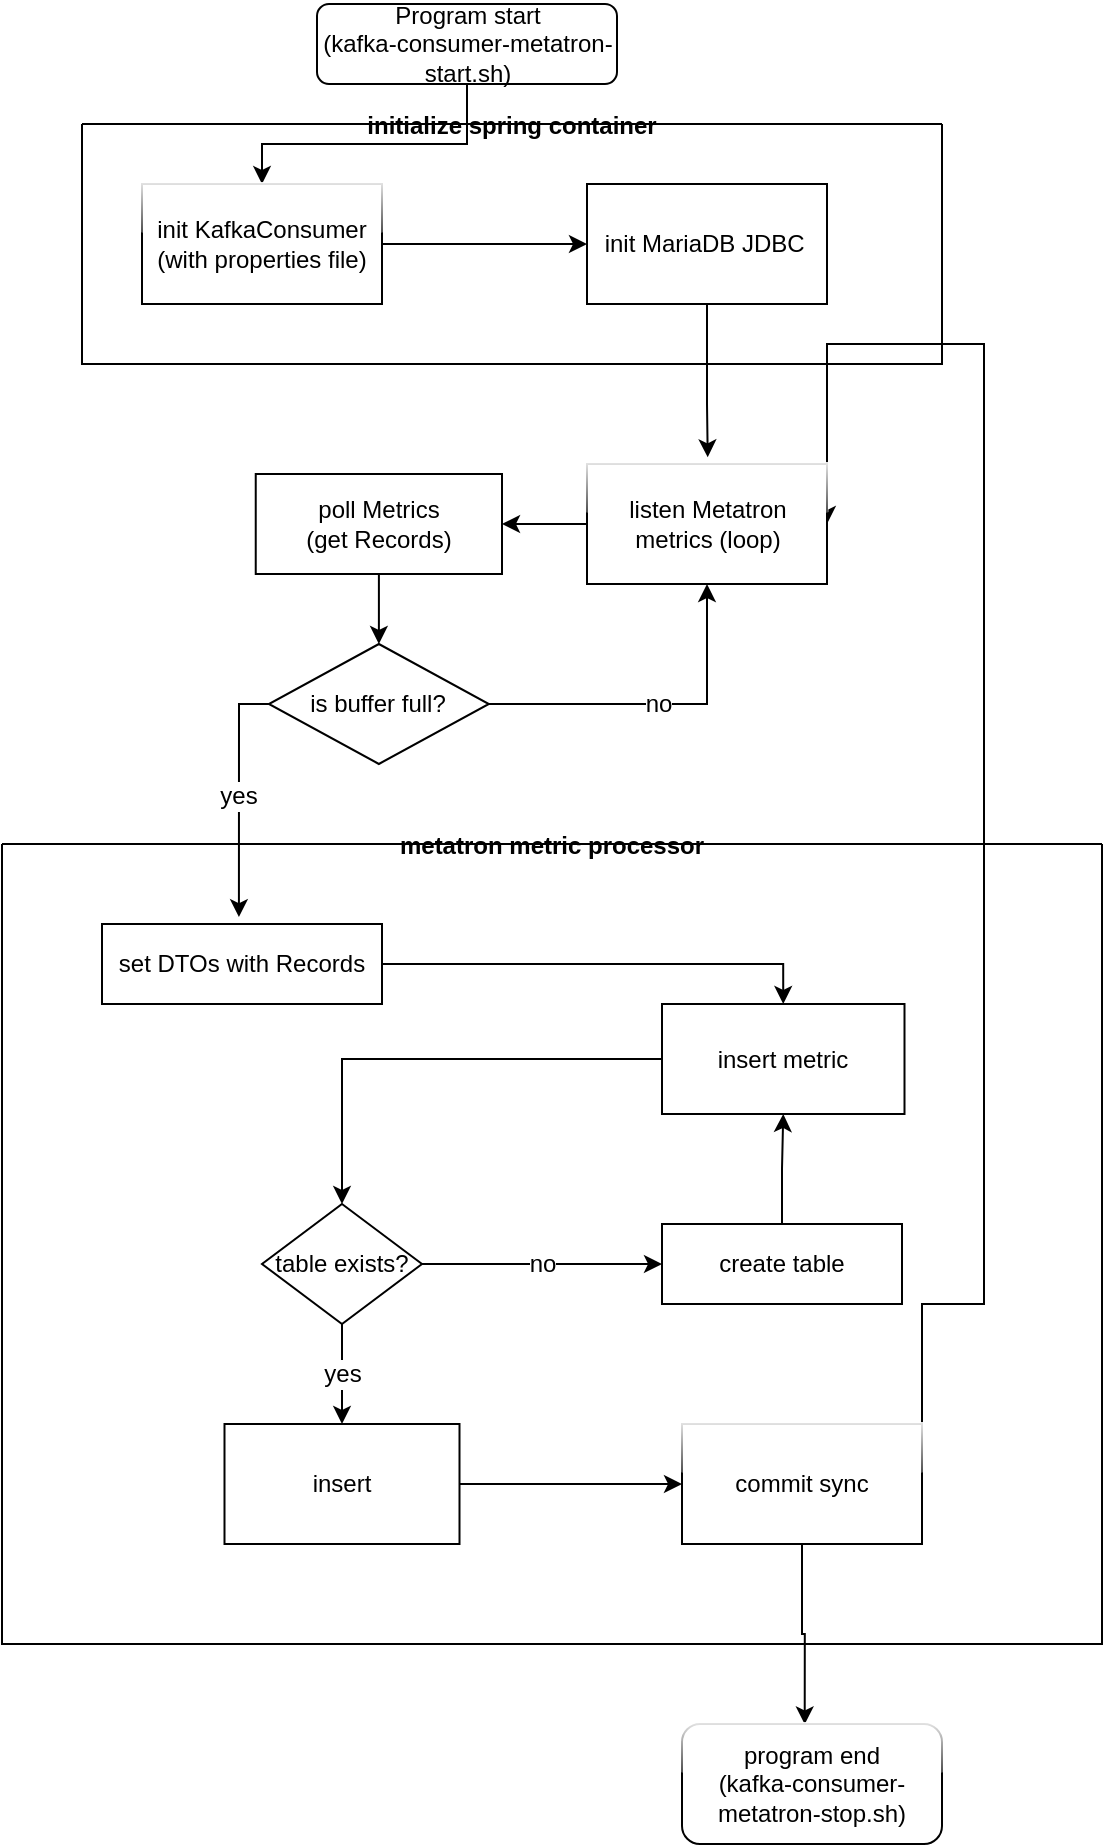 <mxfile version="16.1.0" type="github"><diagram id="-GFxKePVZpb4c7HgOOVU" name="Page-1"><mxGraphModel dx="2010" dy="1405" grid="1" gridSize="10" guides="1" tooltips="1" connect="1" arrows="1" fold="1" page="1" pageScale="1" pageWidth="827" pageHeight="1169" math="0" shadow="0"><root><mxCell id="WIyWlLk6GJQsqaUBKTNV-0"/><mxCell id="WIyWlLk6GJQsqaUBKTNV-1" parent="WIyWlLk6GJQsqaUBKTNV-0"/><mxCell id="WIyWlLk6GJQsqaUBKTNV-3" value="Program start&lt;br&gt;(kafka-consumer-metatron-start.sh)" style="rounded=1;whiteSpace=wrap;html=1;fontSize=12;glass=0;strokeWidth=1;shadow=0;" parent="WIyWlLk6GJQsqaUBKTNV-1" vertex="1"><mxGeometry x="296.5" y="100" width="150" height="40" as="geometry"/></mxCell><mxCell id="2UEM18uzsjFuatr_w3ag-2" style="edgeStyle=orthogonalEdgeStyle;rounded=0;orthogonalLoop=1;jettySize=auto;html=1;entryX=0.5;entryY=0;entryDx=0;entryDy=0;" parent="WIyWlLk6GJQsqaUBKTNV-1" source="2UEM18uzsjFuatr_w3ag-0" target="Ybq-xq-c1difcIJ6f2QF-16" edge="1"><mxGeometry relative="1" as="geometry"><mxPoint x="371.5" y="590" as="targetPoint"/></mxGeometry></mxCell><mxCell id="2UEM18uzsjFuatr_w3ag-0" value="&lt;span&gt;poll Metrics&lt;br&gt;(get Records)&lt;br&gt;&lt;/span&gt;" style="rounded=0;whiteSpace=wrap;html=1;" parent="WIyWlLk6GJQsqaUBKTNV-1" vertex="1"><mxGeometry x="265.87" y="335" width="123.13" height="50" as="geometry"/></mxCell><mxCell id="5iEECRCSZP7Xa6Nx2gpV-20" style="edgeStyle=orthogonalEdgeStyle;rounded=0;orthogonalLoop=1;jettySize=auto;html=1;entryX=1;entryY=0.5;entryDx=0;entryDy=0;fontFamily=Helvetica;fontSize=12;fontColor=default;strokeColor=default;exitX=1;exitY=0.5;exitDx=0;exitDy=0;" parent="WIyWlLk6GJQsqaUBKTNV-1" source="5iEECRCSZP7Xa6Nx2gpV-21" target="5iEECRCSZP7Xa6Nx2gpV-22" edge="1"><mxGeometry relative="1" as="geometry"><Array as="points"><mxPoint x="630" y="750"/><mxPoint x="630" y="270"/></Array></mxGeometry></mxCell><mxCell id="5iEECRCSZP7Xa6Nx2gpV-2" value="" style="edgeStyle=orthogonalEdgeStyle;rounded=0;orthogonalLoop=1;jettySize=auto;html=1;fontFamily=Helvetica;fontSize=12;fontColor=default;strokeColor=default;exitX=0.5;exitY=1;exitDx=0;exitDy=0;entryX=0.5;entryY=0;entryDx=0;entryDy=0;" parent="WIyWlLk6GJQsqaUBKTNV-1" source="WIyWlLk6GJQsqaUBKTNV-3" target="5iEECRCSZP7Xa6Nx2gpV-14" edge="1"><mxGeometry relative="1" as="geometry"><mxPoint x="349" y="210" as="sourcePoint"/><Array as="points"><mxPoint x="371" y="170"/><mxPoint x="269" y="170"/></Array></mxGeometry></mxCell><mxCell id="Ybq-xq-c1difcIJ6f2QF-5" style="edgeStyle=orthogonalEdgeStyle;rounded=0;orthogonalLoop=1;jettySize=auto;html=1;entryX=0.503;entryY=-0.056;entryDx=0;entryDy=0;entryPerimeter=0;fontSize=12;" parent="WIyWlLk6GJQsqaUBKTNV-1" source="5iEECRCSZP7Xa6Nx2gpV-1" target="5iEECRCSZP7Xa6Nx2gpV-22" edge="1"><mxGeometry relative="1" as="geometry"><Array as="points"><mxPoint x="491" y="300"/><mxPoint x="492" y="327"/></Array></mxGeometry></mxCell><mxCell id="5iEECRCSZP7Xa6Nx2gpV-1" value="init MariaDB JDBC&amp;nbsp;" style="rounded=0;whiteSpace=wrap;html=1;shadow=0;glass=0;fontFamily=Helvetica;fontSize=12;fontColor=default;strokeColor=default;strokeWidth=1;fillColor=default;" parent="WIyWlLk6GJQsqaUBKTNV-1" vertex="1"><mxGeometry x="431.5" y="190" width="120" height="60" as="geometry"/></mxCell><mxCell id="5iEECRCSZP7Xa6Nx2gpV-15" style="edgeStyle=orthogonalEdgeStyle;rounded=0;orthogonalLoop=1;jettySize=auto;html=1;entryX=0;entryY=0.5;entryDx=0;entryDy=0;fontFamily=Helvetica;fontSize=12;fontColor=default;strokeColor=default;" parent="WIyWlLk6GJQsqaUBKTNV-1" source="5iEECRCSZP7Xa6Nx2gpV-14" target="5iEECRCSZP7Xa6Nx2gpV-1" edge="1"><mxGeometry relative="1" as="geometry"/></mxCell><mxCell id="5iEECRCSZP7Xa6Nx2gpV-14" value="init KafkaConsumer&lt;br&gt;(with properties file)" style="rounded=0;whiteSpace=wrap;html=1;shadow=0;glass=1;sketch=0;fontFamily=Helvetica;fontSize=12;fontColor=default;strokeColor=default;strokeWidth=1;fillColor=default;" parent="WIyWlLk6GJQsqaUBKTNV-1" vertex="1"><mxGeometry x="209" y="190" width="120" height="60" as="geometry"/></mxCell><mxCell id="5iEECRCSZP7Xa6Nx2gpV-24" style="edgeStyle=orthogonalEdgeStyle;rounded=0;orthogonalLoop=1;jettySize=auto;html=1;entryX=0.472;entryY=0.003;entryDx=0;entryDy=0;entryPerimeter=0;fontFamily=Helvetica;fontSize=12;fontColor=default;strokeColor=default;" parent="WIyWlLk6GJQsqaUBKTNV-1" source="5iEECRCSZP7Xa6Nx2gpV-21" target="5iEECRCSZP7Xa6Nx2gpV-23" edge="1"><mxGeometry relative="1" as="geometry"/></mxCell><mxCell id="Ybq-xq-c1difcIJ6f2QF-3" style="edgeStyle=orthogonalEdgeStyle;rounded=0;orthogonalLoop=1;jettySize=auto;html=1;entryX=1;entryY=0.5;entryDx=0;entryDy=0;fontSize=12;" parent="WIyWlLk6GJQsqaUBKTNV-1" source="5iEECRCSZP7Xa6Nx2gpV-22" target="2UEM18uzsjFuatr_w3ag-0" edge="1"><mxGeometry relative="1" as="geometry"/></mxCell><mxCell id="5iEECRCSZP7Xa6Nx2gpV-22" value="listen Metatron metrics (loop)" style="rounded=0;whiteSpace=wrap;html=1;shadow=0;glass=1;sketch=0;fontFamily=Helvetica;fontSize=12;fontColor=default;strokeColor=default;strokeWidth=1;fillColor=default;" parent="WIyWlLk6GJQsqaUBKTNV-1" vertex="1"><mxGeometry x="431.5" y="330" width="120" height="60" as="geometry"/></mxCell><mxCell id="5iEECRCSZP7Xa6Nx2gpV-23" value="program end&lt;br&gt;(kafka-consumer-metatron-stop.sh)" style="rounded=1;whiteSpace=wrap;html=1;shadow=0;glass=1;sketch=0;fontFamily=Helvetica;fontSize=12;fontColor=default;strokeColor=default;strokeWidth=1;fillColor=default;" parent="WIyWlLk6GJQsqaUBKTNV-1" vertex="1"><mxGeometry x="479" y="960" width="130" height="60" as="geometry"/></mxCell><mxCell id="Ybq-xq-c1difcIJ6f2QF-2" value="initialize spring container" style="swimlane;startSize=0;fontSize=12;" parent="WIyWlLk6GJQsqaUBKTNV-1" vertex="1"><mxGeometry x="179" y="160" width="430" height="120" as="geometry"><mxRectangle x="70" y="70" width="50" height="40" as="alternateBounds"/></mxGeometry></mxCell><mxCell id="Ybq-xq-c1difcIJ6f2QF-14" value="metatron metric processor" style="swimlane;startSize=0;fontSize=12;" parent="WIyWlLk6GJQsqaUBKTNV-1" vertex="1"><mxGeometry x="139" y="520" width="550" height="400" as="geometry"><mxRectangle x="70" y="70" width="50" height="40" as="alternateBounds"/></mxGeometry></mxCell><mxCell id="Ybq-xq-c1difcIJ6f2QF-8" value="create table" style="rounded=0;whiteSpace=wrap;html=1;fontSize=12;fontColor=default;" parent="Ybq-xq-c1difcIJ6f2QF-14" vertex="1"><mxGeometry x="330" y="190" width="120" height="40" as="geometry"/></mxCell><mxCell id="5iEECRCSZP7Xa6Nx2gpV-17" value="&lt;span&gt;set DTOs with Records&lt;/span&gt;" style="rounded=0;whiteSpace=wrap;html=1;" parent="Ybq-xq-c1difcIJ6f2QF-14" vertex="1"><mxGeometry x="50" y="40" width="140" height="40" as="geometry"/></mxCell><mxCell id="2UEM18uzsjFuatr_w3ag-3" value="insert metric" style="rounded=0;whiteSpace=wrap;html=1;shadow=0;sketch=0;glass=0;" parent="Ybq-xq-c1difcIJ6f2QF-14" vertex="1"><mxGeometry x="330" y="80" width="121.25" height="55" as="geometry"/></mxCell><mxCell id="5iEECRCSZP7Xa6Nx2gpV-18" style="edgeStyle=orthogonalEdgeStyle;rounded=0;orthogonalLoop=1;jettySize=auto;html=1;entryX=0.5;entryY=0;entryDx=0;entryDy=0;fontFamily=Helvetica;fontSize=12;fontColor=default;strokeColor=default;" parent="Ybq-xq-c1difcIJ6f2QF-14" source="5iEECRCSZP7Xa6Nx2gpV-17" target="2UEM18uzsjFuatr_w3ag-3" edge="1"><mxGeometry relative="1" as="geometry"/></mxCell><mxCell id="Ybq-xq-c1difcIJ6f2QF-10" style="edgeStyle=orthogonalEdgeStyle;rounded=0;orthogonalLoop=1;jettySize=auto;html=1;entryX=0.5;entryY=1;entryDx=0;entryDy=0;fontSize=12;fontColor=default;" parent="Ybq-xq-c1difcIJ6f2QF-14" source="Ybq-xq-c1difcIJ6f2QF-8" target="2UEM18uzsjFuatr_w3ag-3" edge="1"><mxGeometry relative="1" as="geometry"/></mxCell><mxCell id="Ybq-xq-c1difcIJ6f2QF-6" value="table exists?" style="rhombus;whiteSpace=wrap;html=1;fontSize=12;" parent="Ybq-xq-c1difcIJ6f2QF-14" vertex="1"><mxGeometry x="130" y="180" width="80" height="60" as="geometry"/></mxCell><mxCell id="2UEM18uzsjFuatr_w3ag-4" style="edgeStyle=orthogonalEdgeStyle;rounded=0;orthogonalLoop=1;jettySize=auto;html=1;" parent="Ybq-xq-c1difcIJ6f2QF-14" source="2UEM18uzsjFuatr_w3ag-3" target="Ybq-xq-c1difcIJ6f2QF-6" edge="1"><mxGeometry relative="1" as="geometry"><mxPoint x="232.5" y="210" as="targetPoint"/><Array as="points"/></mxGeometry></mxCell><mxCell id="Ybq-xq-c1difcIJ6f2QF-9" value="no" style="edgeStyle=orthogonalEdgeStyle;rounded=0;orthogonalLoop=1;jettySize=auto;html=1;entryX=0;entryY=0.5;entryDx=0;entryDy=0;fontSize=12;fontColor=default;" parent="Ybq-xq-c1difcIJ6f2QF-14" source="Ybq-xq-c1difcIJ6f2QF-6" target="Ybq-xq-c1difcIJ6f2QF-8" edge="1"><mxGeometry relative="1" as="geometry"/></mxCell><mxCell id="2UEM18uzsjFuatr_w3ag-5" value="insert" style="rounded=0;whiteSpace=wrap;html=1;" parent="Ybq-xq-c1difcIJ6f2QF-14" vertex="1"><mxGeometry x="111.25" y="290" width="117.5" height="60" as="geometry"/></mxCell><mxCell id="Ybq-xq-c1difcIJ6f2QF-7" value="yes" style="edgeStyle=orthogonalEdgeStyle;rounded=0;orthogonalLoop=1;jettySize=auto;html=1;entryX=0.5;entryY=0;entryDx=0;entryDy=0;fontSize=12;fontColor=default;" parent="Ybq-xq-c1difcIJ6f2QF-14" source="Ybq-xq-c1difcIJ6f2QF-6" target="2UEM18uzsjFuatr_w3ag-5" edge="1"><mxGeometry relative="1" as="geometry"/></mxCell><mxCell id="5iEECRCSZP7Xa6Nx2gpV-21" value="commit sync" style="rounded=0;whiteSpace=wrap;html=1;shadow=0;glass=1;sketch=0;fontFamily=Helvetica;fontSize=12;fontColor=default;strokeColor=default;strokeWidth=1;fillColor=default;" parent="Ybq-xq-c1difcIJ6f2QF-14" vertex="1"><mxGeometry x="340" y="290" width="120" height="60" as="geometry"/></mxCell><mxCell id="Ybq-xq-c1difcIJ6f2QF-20" style="edgeStyle=orthogonalEdgeStyle;rounded=0;orthogonalLoop=1;jettySize=auto;html=1;entryX=0;entryY=0.5;entryDx=0;entryDy=0;fontSize=12;fontColor=default;" parent="Ybq-xq-c1difcIJ6f2QF-14" source="2UEM18uzsjFuatr_w3ag-5" target="5iEECRCSZP7Xa6Nx2gpV-21" edge="1"><mxGeometry relative="1" as="geometry"/></mxCell><mxCell id="Ybq-xq-c1difcIJ6f2QF-17" value="no" style="edgeStyle=orthogonalEdgeStyle;rounded=0;orthogonalLoop=1;jettySize=auto;html=1;entryX=0.5;entryY=1;entryDx=0;entryDy=0;fontSize=12;fontColor=default;" parent="WIyWlLk6GJQsqaUBKTNV-1" source="Ybq-xq-c1difcIJ6f2QF-16" target="5iEECRCSZP7Xa6Nx2gpV-22" edge="1"><mxGeometry relative="1" as="geometry"/></mxCell><mxCell id="Ybq-xq-c1difcIJ6f2QF-18" value="yes" style="edgeStyle=orthogonalEdgeStyle;rounded=0;orthogonalLoop=1;jettySize=auto;html=1;fontSize=12;fontColor=default;entryX=0.489;entryY=-0.086;entryDx=0;entryDy=0;entryPerimeter=0;exitX=0;exitY=0.5;exitDx=0;exitDy=0;" parent="WIyWlLk6GJQsqaUBKTNV-1" source="Ybq-xq-c1difcIJ6f2QF-16" target="5iEECRCSZP7Xa6Nx2gpV-17" edge="1"><mxGeometry relative="1" as="geometry"><Array as="points"><mxPoint x="257" y="450"/></Array></mxGeometry></mxCell><mxCell id="Ybq-xq-c1difcIJ6f2QF-16" value="is buffer full?" style="rhombus;whiteSpace=wrap;html=1;fontSize=12;fontColor=default;" parent="WIyWlLk6GJQsqaUBKTNV-1" vertex="1"><mxGeometry x="272.44" y="420" width="110" height="60" as="geometry"/></mxCell></root></mxGraphModel></diagram></mxfile>